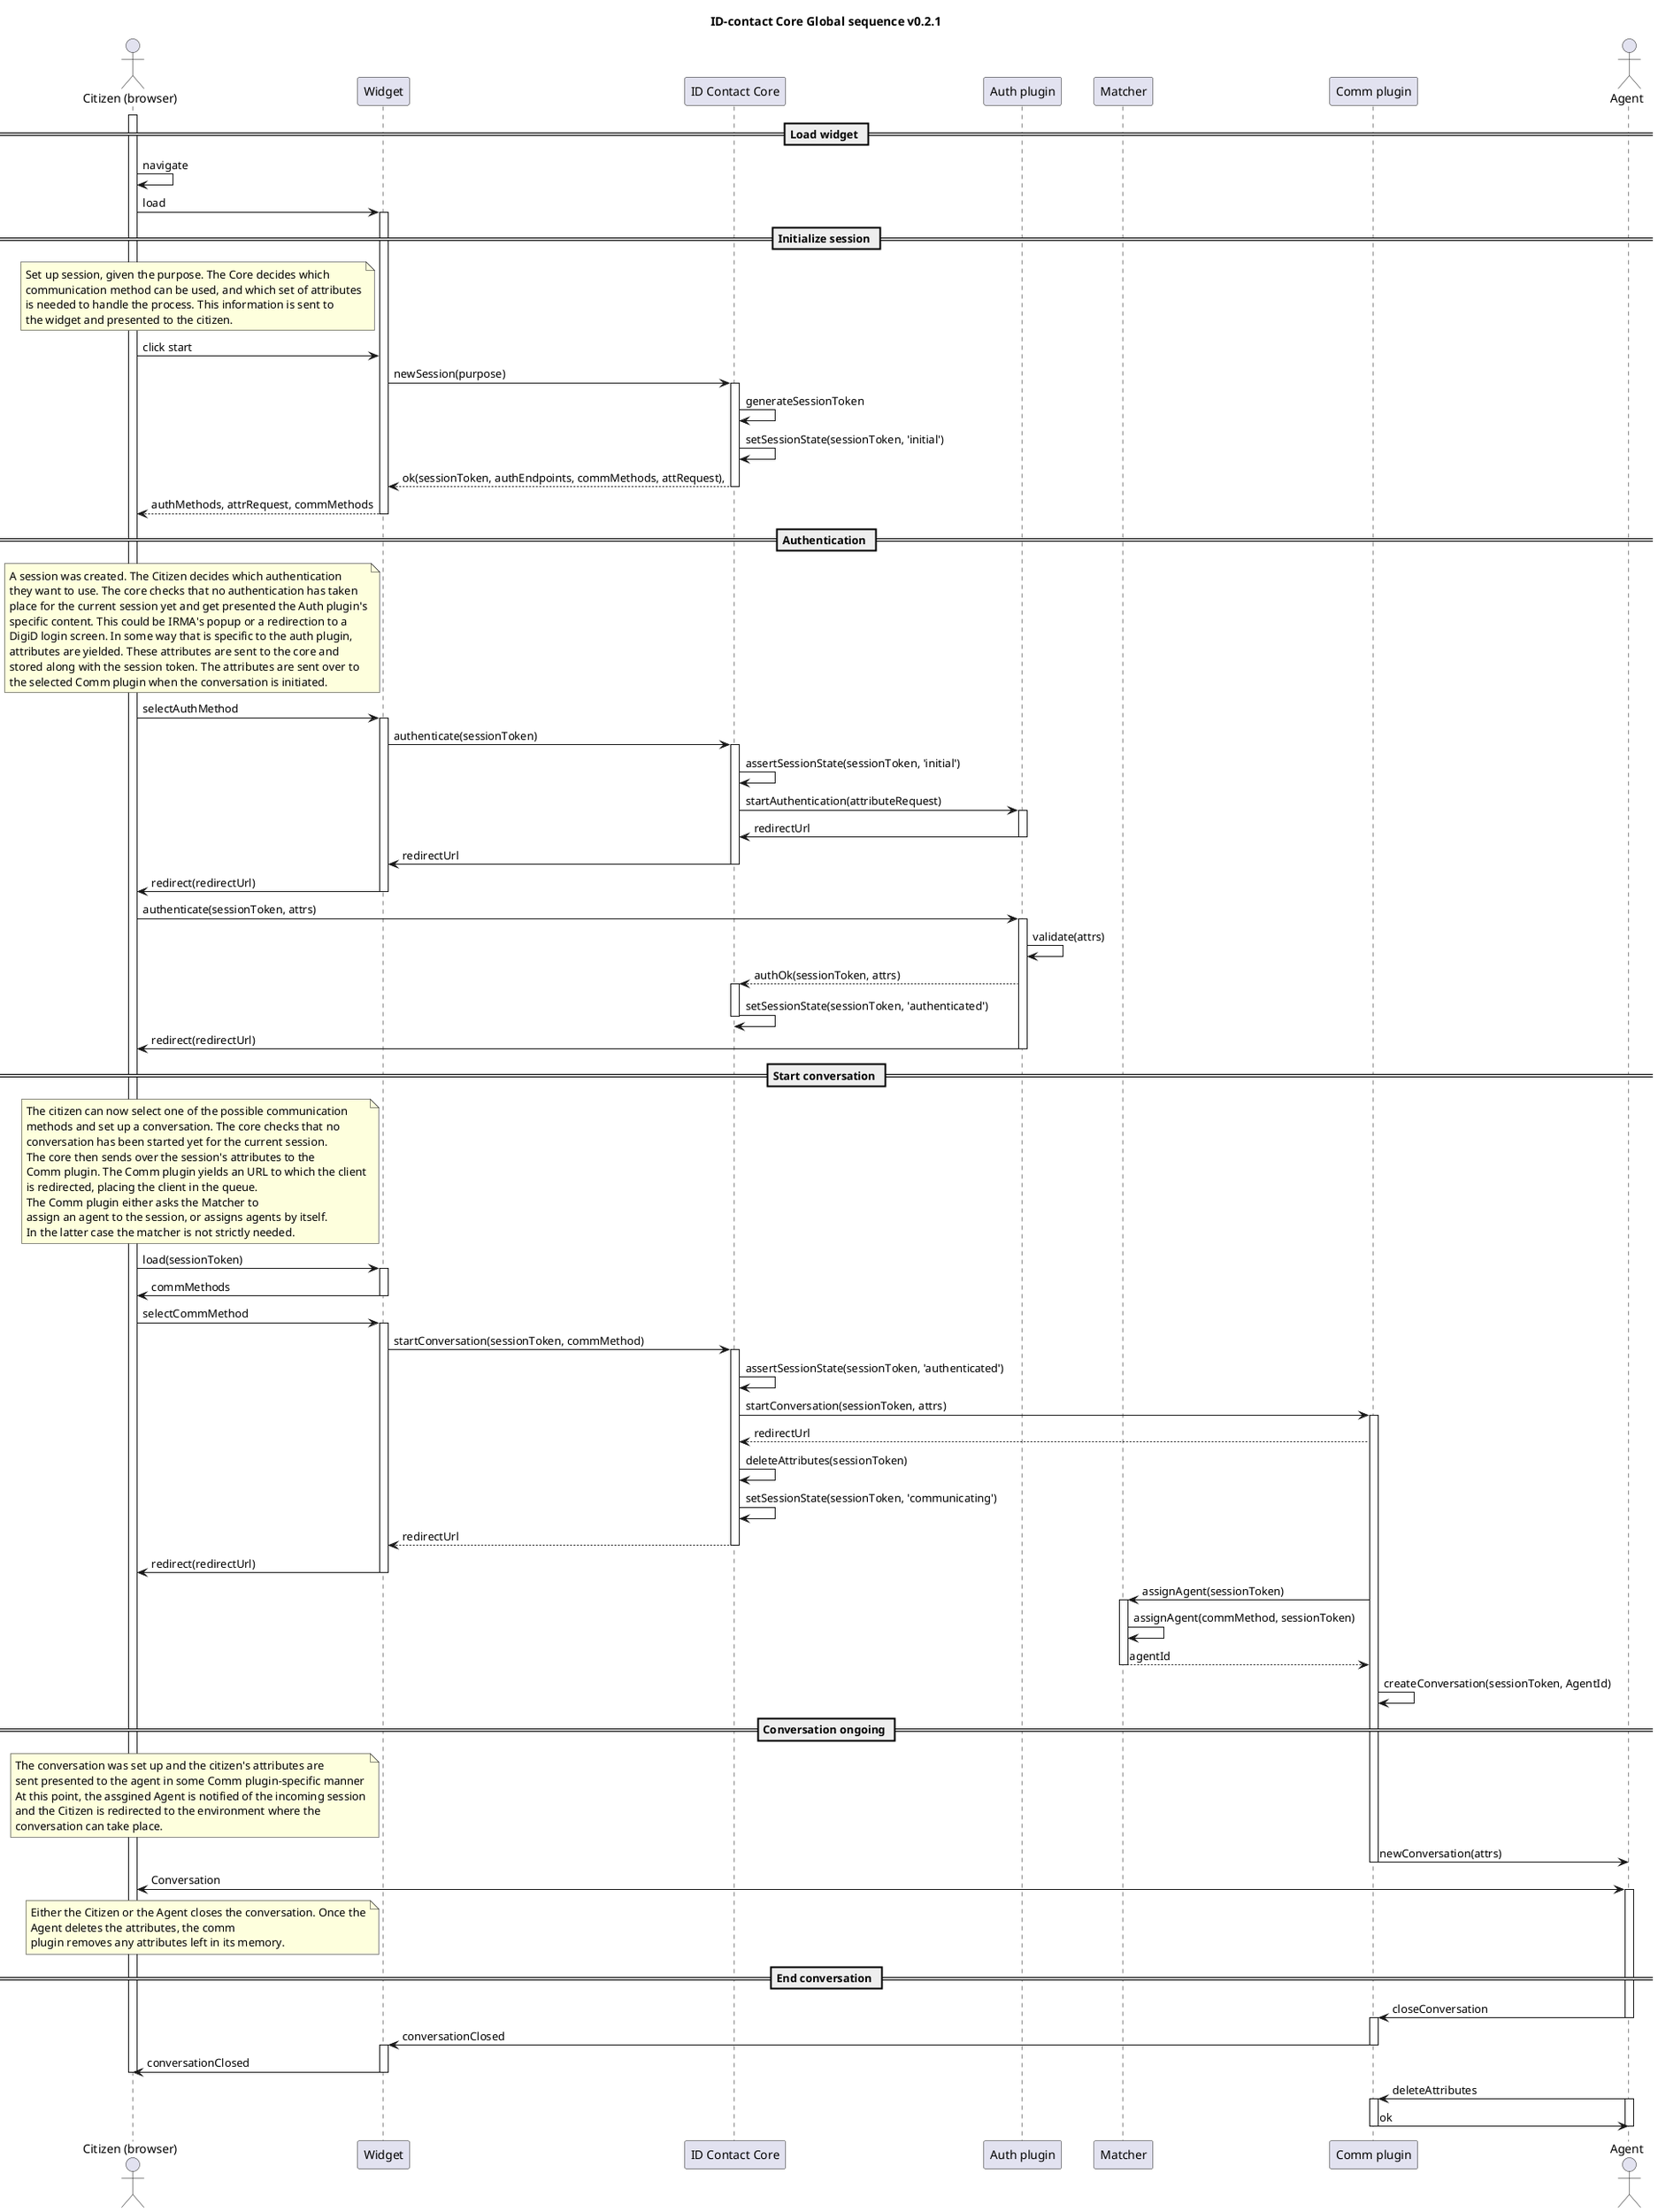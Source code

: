 
@startuml
title ID-contact Core Global sequence v0.2.1

actor "Citizen (browser)" as citizen
participant "Widget" as widget
participant "ID Contact Core" as core
participant "Auth plugin" as auth_plugin
participant "Matcher" as matcher
participant "Comm plugin" as comm_plugin
actor Agent as agent

== Load widget ==
activate citizen
citizen->citizen: navigate
citizen->widget: load
activate widget
== Initialize session ==
note left of widget
Set up session, given the purpose. The Core decides which 
communication method can be used, and which set of attributes
is needed to handle the process. This information is sent to
the widget and presented to the citizen.
end note

citizen->widget: click start
widget->core: newSession(purpose)
activate core
core->core: generateSessionToken
core->core: setSessionState(sessionToken, 'initial')
core-->widget: ok(sessionToken, authEndpoints, commMethods, attRequest),
deactivate core
widget-->citizen: authMethods, attrRequest, commMethods
deactivate widget
== Authentication ==

note left of widget
A session was created. The Citizen decides which authentication
they want to use. The core checks that no authentication has taken
place for the current session yet and get presented the Auth plugin's
specific content. This could be IRMA's popup or a redirection to a 
DigiD login screen. In some way that is specific to the auth plugin,
attributes are yielded. These attributes are sent to the core and
stored along with the session token. The attributes are sent over to
the selected Comm plugin when the conversation is initiated.
end note
citizen->widget: selectAuthMethod
activate widget
widget->core: authenticate(sessionToken)
activate core
core->core: assertSessionState(sessionToken, 'initial')
core->auth_plugin: startAuthentication(attributeRequest)
activate auth_plugin
auth_plugin->core: redirectUrl
deactivate auth_plugin
core->widget: redirectUrl
deactivate core
widget->citizen: redirect(redirectUrl)
deactivate widget
citizen->auth_plugin: authenticate(sessionToken, attrs)

activate auth_plugin
auth_plugin->auth_plugin: validate(attrs)
auth_plugin-->core: authOk(sessionToken, attrs)
activate core
core->core: setSessionState(sessionToken, 'authenticated')
deactivate core
auth_plugin->citizen: redirect(redirectUrl)
deactivate auth_plugin

== Start conversation ==
note left of widget
The citizen can now select one of the possible communication
methods and set up a conversation. The core checks that no
conversation has been started yet for the current session.
The core then sends over the session's attributes to the 
Comm plugin. The Comm plugin yields an URL to which the client
is redirected, placing the client in the queue.
The Comm plugin either asks the Matcher to 
assign an agent to the session, or assigns agents by itself. 
In the latter case the matcher is not strictly needed.
end note

citizen->widget: load(sessionToken)
activate widget
widget->citizen: commMethods
deactivate widget
citizen->widget: selectCommMethod
activate widget
widget->core: startConversation(sessionToken, commMethod)
activate core
core->core: assertSessionState(sessionToken, 'authenticated')
core->comm_plugin:startConversation(sessionToken, attrs)
activate comm_plugin
comm_plugin-->core: redirectUrl
core->core: deleteAttributes(sessionToken)
core->core: setSessionState(sessionToken, 'communicating')
core-->widget:redirectUrl
deactivate core
widget->citizen: redirect(redirectUrl)
deactivate widget
comm_plugin->matcher: assignAgent(sessionToken)
activate matcher
matcher->matcher: assignAgent(commMethod, sessionToken)

matcher-->comm_plugin: agentId
deactivate matcher
comm_plugin->comm_plugin:createConversation(sessionToken, AgentId)

== Conversation ongoing ==
note left of widget
The conversation was set up and the citizen's attributes are
sent presented to the agent in some Comm plugin-specific manner
At this point, the assgined Agent is notified of the incoming session
and the Citizen is redirected to the environment where the
conversation can take place.
end note

comm_plugin->agent: newConversation(attrs)
deactivate comm_plugin

deactivate widget
citizen<->agent: Conversation
activate agent

note left of widget
Either the Citizen or the Agent closes the conversation. Once the
Agent deletes the attributes, the comm
plugin removes any attributes left in its memory.
end note
== End conversation ==
agent->comm_plugin: closeConversation
deactivate agent
activate comm_plugin
comm_plugin->widget: conversationClosed
deactivate comm_plugin
activate widget
widget->citizen: conversationClosed
deactivate widget
deactivate citizen
agent->comm_plugin: deleteAttributes
activate agent
activate comm_plugin
comm_plugin->agent: ok
deactivate comm_plugin
deactivate agent


@enduml